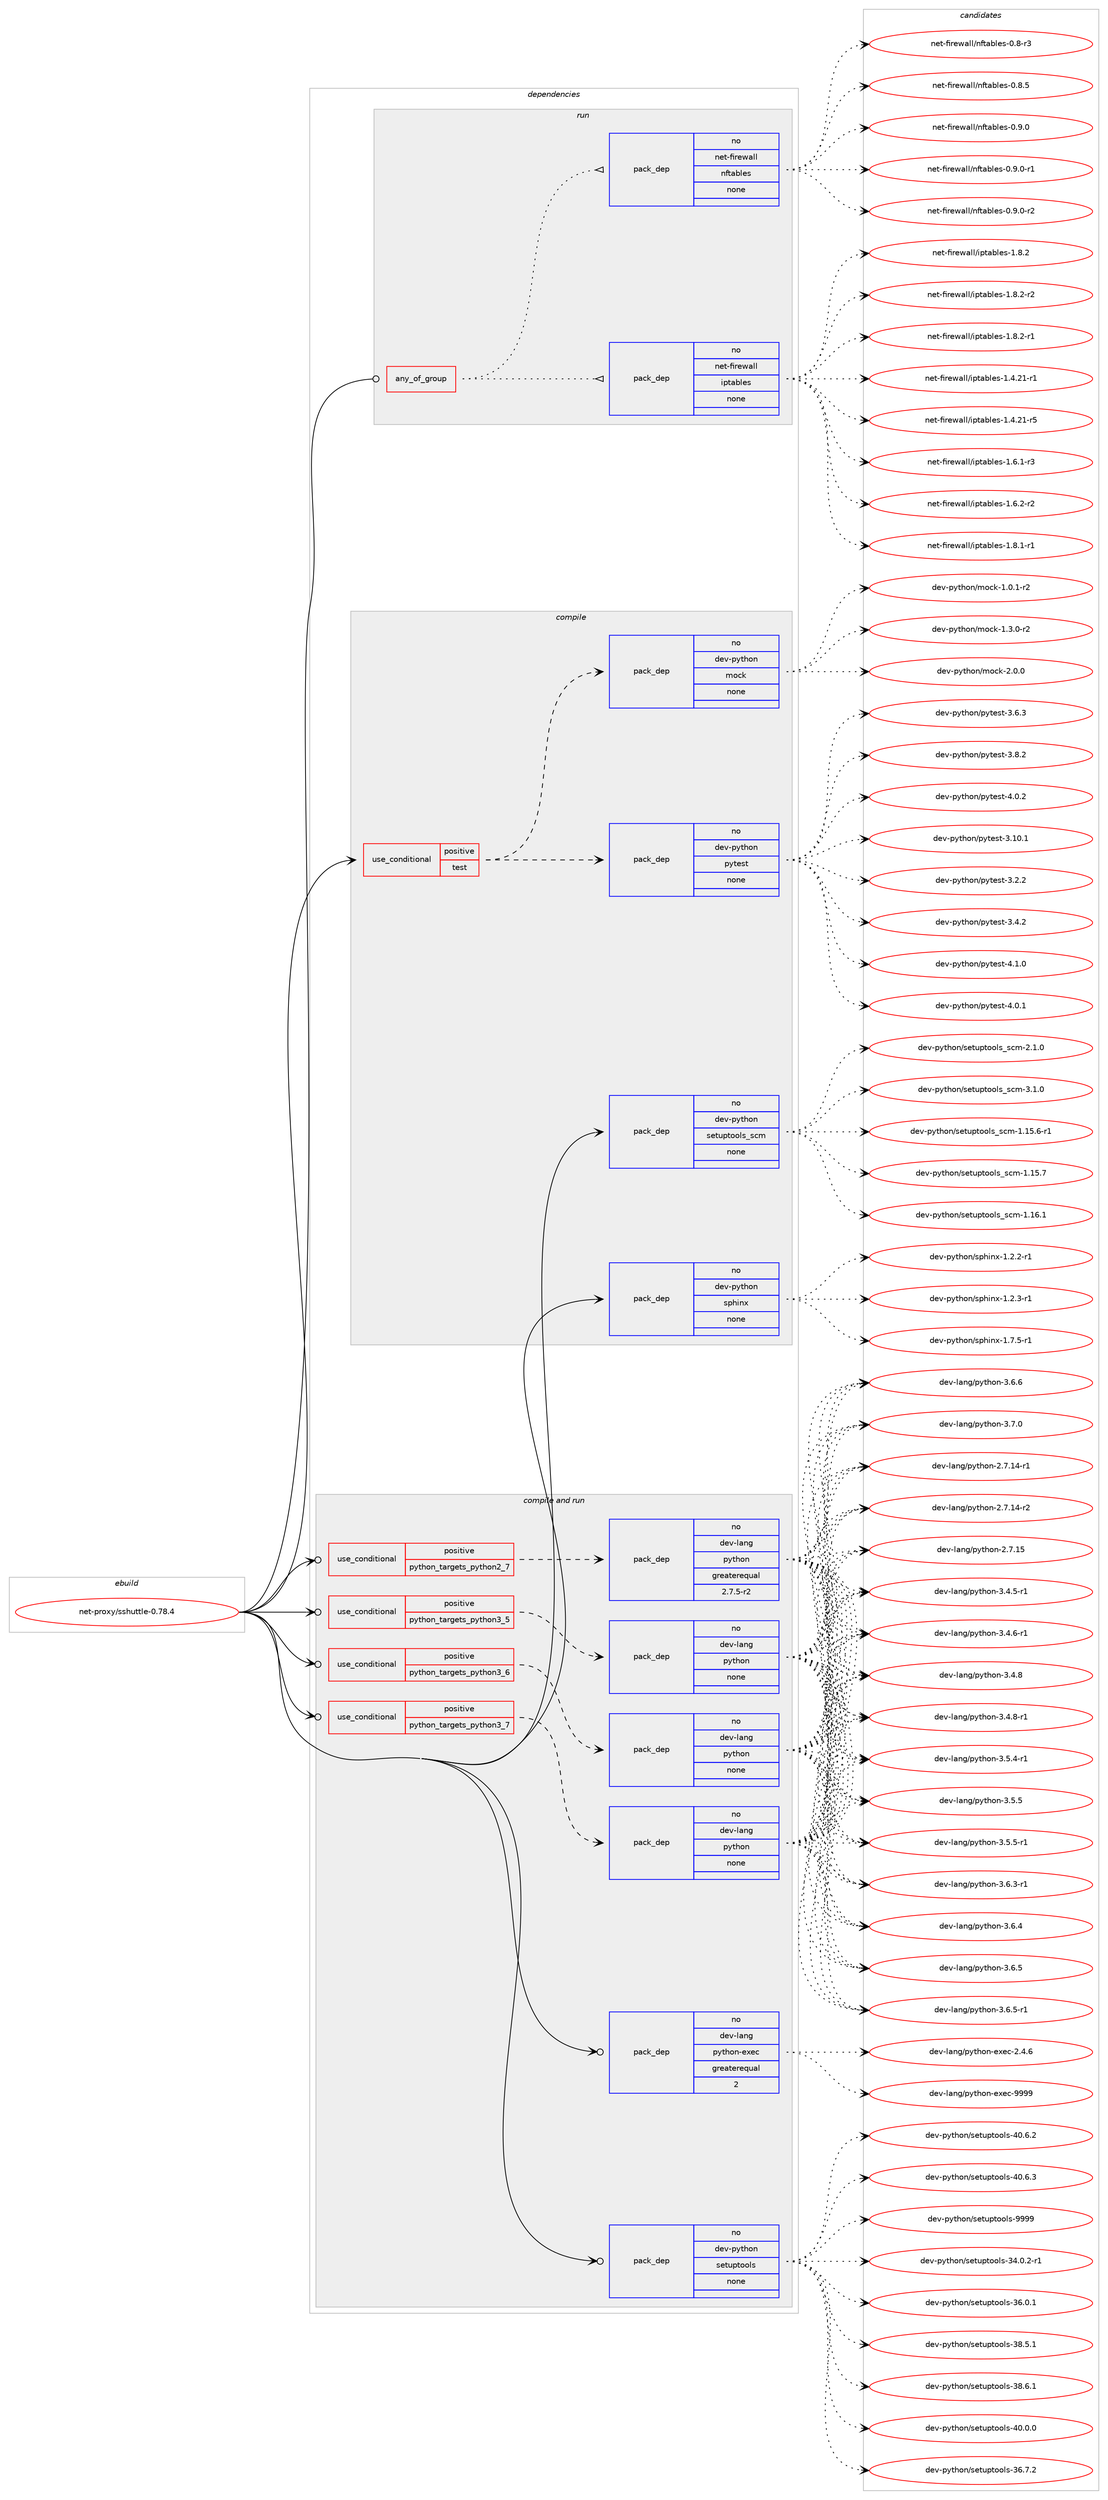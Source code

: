 digraph prolog {

# *************
# Graph options
# *************

newrank=true;
concentrate=true;
compound=true;
graph [rankdir=LR,fontname=Helvetica,fontsize=10,ranksep=1.5];#, ranksep=2.5, nodesep=0.2];
edge  [arrowhead=vee];
node  [fontname=Helvetica,fontsize=10];

# **********
# The ebuild
# **********

subgraph cluster_leftcol {
color=gray;
rank=same;
label=<<i>ebuild</i>>;
id [label="net-proxy/sshuttle-0.78.4", color=red, width=4, href="../net-proxy/sshuttle-0.78.4.svg"];
}

# ****************
# The dependencies
# ****************

subgraph cluster_midcol {
color=gray;
label=<<i>dependencies</i>>;
subgraph cluster_compile {
fillcolor="#eeeeee";
style=filled;
label=<<i>compile</i>>;
subgraph cond1014 {
dependency5277 [label=<<TABLE BORDER="0" CELLBORDER="1" CELLSPACING="0" CELLPADDING="4"><TR><TD ROWSPAN="3" CELLPADDING="10">use_conditional</TD></TR><TR><TD>positive</TD></TR><TR><TD>test</TD></TR></TABLE>>, shape=none, color=red];
subgraph pack4129 {
dependency5278 [label=<<TABLE BORDER="0" CELLBORDER="1" CELLSPACING="0" CELLPADDING="4" WIDTH="220"><TR><TD ROWSPAN="6" CELLPADDING="30">pack_dep</TD></TR><TR><TD WIDTH="110">no</TD></TR><TR><TD>dev-python</TD></TR><TR><TD>pytest</TD></TR><TR><TD>none</TD></TR><TR><TD></TD></TR></TABLE>>, shape=none, color=blue];
}
dependency5277:e -> dependency5278:w [weight=20,style="dashed",arrowhead="vee"];
subgraph pack4130 {
dependency5279 [label=<<TABLE BORDER="0" CELLBORDER="1" CELLSPACING="0" CELLPADDING="4" WIDTH="220"><TR><TD ROWSPAN="6" CELLPADDING="30">pack_dep</TD></TR><TR><TD WIDTH="110">no</TD></TR><TR><TD>dev-python</TD></TR><TR><TD>mock</TD></TR><TR><TD>none</TD></TR><TR><TD></TD></TR></TABLE>>, shape=none, color=blue];
}
dependency5277:e -> dependency5279:w [weight=20,style="dashed",arrowhead="vee"];
}
id:e -> dependency5277:w [weight=20,style="solid",arrowhead="vee"];
subgraph pack4131 {
dependency5280 [label=<<TABLE BORDER="0" CELLBORDER="1" CELLSPACING="0" CELLPADDING="4" WIDTH="220"><TR><TD ROWSPAN="6" CELLPADDING="30">pack_dep</TD></TR><TR><TD WIDTH="110">no</TD></TR><TR><TD>dev-python</TD></TR><TR><TD>setuptools_scm</TD></TR><TR><TD>none</TD></TR><TR><TD></TD></TR></TABLE>>, shape=none, color=blue];
}
id:e -> dependency5280:w [weight=20,style="solid",arrowhead="vee"];
subgraph pack4132 {
dependency5281 [label=<<TABLE BORDER="0" CELLBORDER="1" CELLSPACING="0" CELLPADDING="4" WIDTH="220"><TR><TD ROWSPAN="6" CELLPADDING="30">pack_dep</TD></TR><TR><TD WIDTH="110">no</TD></TR><TR><TD>dev-python</TD></TR><TR><TD>sphinx</TD></TR><TR><TD>none</TD></TR><TR><TD></TD></TR></TABLE>>, shape=none, color=blue];
}
id:e -> dependency5281:w [weight=20,style="solid",arrowhead="vee"];
}
subgraph cluster_compileandrun {
fillcolor="#eeeeee";
style=filled;
label=<<i>compile and run</i>>;
subgraph cond1015 {
dependency5282 [label=<<TABLE BORDER="0" CELLBORDER="1" CELLSPACING="0" CELLPADDING="4"><TR><TD ROWSPAN="3" CELLPADDING="10">use_conditional</TD></TR><TR><TD>positive</TD></TR><TR><TD>python_targets_python2_7</TD></TR></TABLE>>, shape=none, color=red];
subgraph pack4133 {
dependency5283 [label=<<TABLE BORDER="0" CELLBORDER="1" CELLSPACING="0" CELLPADDING="4" WIDTH="220"><TR><TD ROWSPAN="6" CELLPADDING="30">pack_dep</TD></TR><TR><TD WIDTH="110">no</TD></TR><TR><TD>dev-lang</TD></TR><TR><TD>python</TD></TR><TR><TD>greaterequal</TD></TR><TR><TD>2.7.5-r2</TD></TR></TABLE>>, shape=none, color=blue];
}
dependency5282:e -> dependency5283:w [weight=20,style="dashed",arrowhead="vee"];
}
id:e -> dependency5282:w [weight=20,style="solid",arrowhead="odotvee"];
subgraph cond1016 {
dependency5284 [label=<<TABLE BORDER="0" CELLBORDER="1" CELLSPACING="0" CELLPADDING="4"><TR><TD ROWSPAN="3" CELLPADDING="10">use_conditional</TD></TR><TR><TD>positive</TD></TR><TR><TD>python_targets_python3_5</TD></TR></TABLE>>, shape=none, color=red];
subgraph pack4134 {
dependency5285 [label=<<TABLE BORDER="0" CELLBORDER="1" CELLSPACING="0" CELLPADDING="4" WIDTH="220"><TR><TD ROWSPAN="6" CELLPADDING="30">pack_dep</TD></TR><TR><TD WIDTH="110">no</TD></TR><TR><TD>dev-lang</TD></TR><TR><TD>python</TD></TR><TR><TD>none</TD></TR><TR><TD></TD></TR></TABLE>>, shape=none, color=blue];
}
dependency5284:e -> dependency5285:w [weight=20,style="dashed",arrowhead="vee"];
}
id:e -> dependency5284:w [weight=20,style="solid",arrowhead="odotvee"];
subgraph cond1017 {
dependency5286 [label=<<TABLE BORDER="0" CELLBORDER="1" CELLSPACING="0" CELLPADDING="4"><TR><TD ROWSPAN="3" CELLPADDING="10">use_conditional</TD></TR><TR><TD>positive</TD></TR><TR><TD>python_targets_python3_6</TD></TR></TABLE>>, shape=none, color=red];
subgraph pack4135 {
dependency5287 [label=<<TABLE BORDER="0" CELLBORDER="1" CELLSPACING="0" CELLPADDING="4" WIDTH="220"><TR><TD ROWSPAN="6" CELLPADDING="30">pack_dep</TD></TR><TR><TD WIDTH="110">no</TD></TR><TR><TD>dev-lang</TD></TR><TR><TD>python</TD></TR><TR><TD>none</TD></TR><TR><TD></TD></TR></TABLE>>, shape=none, color=blue];
}
dependency5286:e -> dependency5287:w [weight=20,style="dashed",arrowhead="vee"];
}
id:e -> dependency5286:w [weight=20,style="solid",arrowhead="odotvee"];
subgraph cond1018 {
dependency5288 [label=<<TABLE BORDER="0" CELLBORDER="1" CELLSPACING="0" CELLPADDING="4"><TR><TD ROWSPAN="3" CELLPADDING="10">use_conditional</TD></TR><TR><TD>positive</TD></TR><TR><TD>python_targets_python3_7</TD></TR></TABLE>>, shape=none, color=red];
subgraph pack4136 {
dependency5289 [label=<<TABLE BORDER="0" CELLBORDER="1" CELLSPACING="0" CELLPADDING="4" WIDTH="220"><TR><TD ROWSPAN="6" CELLPADDING="30">pack_dep</TD></TR><TR><TD WIDTH="110">no</TD></TR><TR><TD>dev-lang</TD></TR><TR><TD>python</TD></TR><TR><TD>none</TD></TR><TR><TD></TD></TR></TABLE>>, shape=none, color=blue];
}
dependency5288:e -> dependency5289:w [weight=20,style="dashed",arrowhead="vee"];
}
id:e -> dependency5288:w [weight=20,style="solid",arrowhead="odotvee"];
subgraph pack4137 {
dependency5290 [label=<<TABLE BORDER="0" CELLBORDER="1" CELLSPACING="0" CELLPADDING="4" WIDTH="220"><TR><TD ROWSPAN="6" CELLPADDING="30">pack_dep</TD></TR><TR><TD WIDTH="110">no</TD></TR><TR><TD>dev-lang</TD></TR><TR><TD>python-exec</TD></TR><TR><TD>greaterequal</TD></TR><TR><TD>2</TD></TR></TABLE>>, shape=none, color=blue];
}
id:e -> dependency5290:w [weight=20,style="solid",arrowhead="odotvee"];
subgraph pack4138 {
dependency5291 [label=<<TABLE BORDER="0" CELLBORDER="1" CELLSPACING="0" CELLPADDING="4" WIDTH="220"><TR><TD ROWSPAN="6" CELLPADDING="30">pack_dep</TD></TR><TR><TD WIDTH="110">no</TD></TR><TR><TD>dev-python</TD></TR><TR><TD>setuptools</TD></TR><TR><TD>none</TD></TR><TR><TD></TD></TR></TABLE>>, shape=none, color=blue];
}
id:e -> dependency5291:w [weight=20,style="solid",arrowhead="odotvee"];
}
subgraph cluster_run {
fillcolor="#eeeeee";
style=filled;
label=<<i>run</i>>;
subgraph any133 {
dependency5292 [label=<<TABLE BORDER="0" CELLBORDER="1" CELLSPACING="0" CELLPADDING="4"><TR><TD CELLPADDING="10">any_of_group</TD></TR></TABLE>>, shape=none, color=red];subgraph pack4139 {
dependency5293 [label=<<TABLE BORDER="0" CELLBORDER="1" CELLSPACING="0" CELLPADDING="4" WIDTH="220"><TR><TD ROWSPAN="6" CELLPADDING="30">pack_dep</TD></TR><TR><TD WIDTH="110">no</TD></TR><TR><TD>net-firewall</TD></TR><TR><TD>iptables</TD></TR><TR><TD>none</TD></TR><TR><TD></TD></TR></TABLE>>, shape=none, color=blue];
}
dependency5292:e -> dependency5293:w [weight=20,style="dotted",arrowhead="oinv"];
subgraph pack4140 {
dependency5294 [label=<<TABLE BORDER="0" CELLBORDER="1" CELLSPACING="0" CELLPADDING="4" WIDTH="220"><TR><TD ROWSPAN="6" CELLPADDING="30">pack_dep</TD></TR><TR><TD WIDTH="110">no</TD></TR><TR><TD>net-firewall</TD></TR><TR><TD>nftables</TD></TR><TR><TD>none</TD></TR><TR><TD></TD></TR></TABLE>>, shape=none, color=blue];
}
dependency5292:e -> dependency5294:w [weight=20,style="dotted",arrowhead="oinv"];
}
id:e -> dependency5292:w [weight=20,style="solid",arrowhead="odot"];
}
}

# **************
# The candidates
# **************

subgraph cluster_choices {
rank=same;
color=gray;
label=<<i>candidates</i>>;

subgraph choice4129 {
color=black;
nodesep=1;
choice1001011184511212111610411111047112121116101115116455246484649 [label="dev-python/pytest-4.0.1", color=red, width=4,href="../dev-python/pytest-4.0.1.svg"];
choice1001011184511212111610411111047112121116101115116455146544651 [label="dev-python/pytest-3.6.3", color=red, width=4,href="../dev-python/pytest-3.6.3.svg"];
choice1001011184511212111610411111047112121116101115116455146564650 [label="dev-python/pytest-3.8.2", color=red, width=4,href="../dev-python/pytest-3.8.2.svg"];
choice1001011184511212111610411111047112121116101115116455246484650 [label="dev-python/pytest-4.0.2", color=red, width=4,href="../dev-python/pytest-4.0.2.svg"];
choice100101118451121211161041111104711212111610111511645514649484649 [label="dev-python/pytest-3.10.1", color=red, width=4,href="../dev-python/pytest-3.10.1.svg"];
choice1001011184511212111610411111047112121116101115116455146504650 [label="dev-python/pytest-3.2.2", color=red, width=4,href="../dev-python/pytest-3.2.2.svg"];
choice1001011184511212111610411111047112121116101115116455146524650 [label="dev-python/pytest-3.4.2", color=red, width=4,href="../dev-python/pytest-3.4.2.svg"];
choice1001011184511212111610411111047112121116101115116455246494648 [label="dev-python/pytest-4.1.0", color=red, width=4,href="../dev-python/pytest-4.1.0.svg"];
dependency5278:e -> choice1001011184511212111610411111047112121116101115116455246484649:w [style=dotted,weight="100"];
dependency5278:e -> choice1001011184511212111610411111047112121116101115116455146544651:w [style=dotted,weight="100"];
dependency5278:e -> choice1001011184511212111610411111047112121116101115116455146564650:w [style=dotted,weight="100"];
dependency5278:e -> choice1001011184511212111610411111047112121116101115116455246484650:w [style=dotted,weight="100"];
dependency5278:e -> choice100101118451121211161041111104711212111610111511645514649484649:w [style=dotted,weight="100"];
dependency5278:e -> choice1001011184511212111610411111047112121116101115116455146504650:w [style=dotted,weight="100"];
dependency5278:e -> choice1001011184511212111610411111047112121116101115116455146524650:w [style=dotted,weight="100"];
dependency5278:e -> choice1001011184511212111610411111047112121116101115116455246494648:w [style=dotted,weight="100"];
}
subgraph choice4130 {
color=black;
nodesep=1;
choice1001011184511212111610411111047109111991074549464846494511450 [label="dev-python/mock-1.0.1-r2", color=red, width=4,href="../dev-python/mock-1.0.1-r2.svg"];
choice1001011184511212111610411111047109111991074549465146484511450 [label="dev-python/mock-1.3.0-r2", color=red, width=4,href="../dev-python/mock-1.3.0-r2.svg"];
choice100101118451121211161041111104710911199107455046484648 [label="dev-python/mock-2.0.0", color=red, width=4,href="../dev-python/mock-2.0.0.svg"];
dependency5279:e -> choice1001011184511212111610411111047109111991074549464846494511450:w [style=dotted,weight="100"];
dependency5279:e -> choice1001011184511212111610411111047109111991074549465146484511450:w [style=dotted,weight="100"];
dependency5279:e -> choice100101118451121211161041111104710911199107455046484648:w [style=dotted,weight="100"];
}
subgraph choice4131 {
color=black;
nodesep=1;
choice10010111845112121116104111110471151011161171121161111111081159511599109454946495346544511449 [label="dev-python/setuptools_scm-1.15.6-r1", color=red, width=4,href="../dev-python/setuptools_scm-1.15.6-r1.svg"];
choice1001011184511212111610411111047115101116117112116111111108115951159910945494649534655 [label="dev-python/setuptools_scm-1.15.7", color=red, width=4,href="../dev-python/setuptools_scm-1.15.7.svg"];
choice1001011184511212111610411111047115101116117112116111111108115951159910945494649544649 [label="dev-python/setuptools_scm-1.16.1", color=red, width=4,href="../dev-python/setuptools_scm-1.16.1.svg"];
choice10010111845112121116104111110471151011161171121161111111081159511599109455046494648 [label="dev-python/setuptools_scm-2.1.0", color=red, width=4,href="../dev-python/setuptools_scm-2.1.0.svg"];
choice10010111845112121116104111110471151011161171121161111111081159511599109455146494648 [label="dev-python/setuptools_scm-3.1.0", color=red, width=4,href="../dev-python/setuptools_scm-3.1.0.svg"];
dependency5280:e -> choice10010111845112121116104111110471151011161171121161111111081159511599109454946495346544511449:w [style=dotted,weight="100"];
dependency5280:e -> choice1001011184511212111610411111047115101116117112116111111108115951159910945494649534655:w [style=dotted,weight="100"];
dependency5280:e -> choice1001011184511212111610411111047115101116117112116111111108115951159910945494649544649:w [style=dotted,weight="100"];
dependency5280:e -> choice10010111845112121116104111110471151011161171121161111111081159511599109455046494648:w [style=dotted,weight="100"];
dependency5280:e -> choice10010111845112121116104111110471151011161171121161111111081159511599109455146494648:w [style=dotted,weight="100"];
}
subgraph choice4132 {
color=black;
nodesep=1;
choice10010111845112121116104111110471151121041051101204549465046504511449 [label="dev-python/sphinx-1.2.2-r1", color=red, width=4,href="../dev-python/sphinx-1.2.2-r1.svg"];
choice10010111845112121116104111110471151121041051101204549465046514511449 [label="dev-python/sphinx-1.2.3-r1", color=red, width=4,href="../dev-python/sphinx-1.2.3-r1.svg"];
choice10010111845112121116104111110471151121041051101204549465546534511449 [label="dev-python/sphinx-1.7.5-r1", color=red, width=4,href="../dev-python/sphinx-1.7.5-r1.svg"];
dependency5281:e -> choice10010111845112121116104111110471151121041051101204549465046504511449:w [style=dotted,weight="100"];
dependency5281:e -> choice10010111845112121116104111110471151121041051101204549465046514511449:w [style=dotted,weight="100"];
dependency5281:e -> choice10010111845112121116104111110471151121041051101204549465546534511449:w [style=dotted,weight="100"];
}
subgraph choice4133 {
color=black;
nodesep=1;
choice100101118451089711010347112121116104111110455046554649524511449 [label="dev-lang/python-2.7.14-r1", color=red, width=4,href="../dev-lang/python-2.7.14-r1.svg"];
choice100101118451089711010347112121116104111110455046554649524511450 [label="dev-lang/python-2.7.14-r2", color=red, width=4,href="../dev-lang/python-2.7.14-r2.svg"];
choice10010111845108971101034711212111610411111045504655464953 [label="dev-lang/python-2.7.15", color=red, width=4,href="../dev-lang/python-2.7.15.svg"];
choice1001011184510897110103471121211161041111104551465246534511449 [label="dev-lang/python-3.4.5-r1", color=red, width=4,href="../dev-lang/python-3.4.5-r1.svg"];
choice1001011184510897110103471121211161041111104551465246544511449 [label="dev-lang/python-3.4.6-r1", color=red, width=4,href="../dev-lang/python-3.4.6-r1.svg"];
choice100101118451089711010347112121116104111110455146524656 [label="dev-lang/python-3.4.8", color=red, width=4,href="../dev-lang/python-3.4.8.svg"];
choice1001011184510897110103471121211161041111104551465246564511449 [label="dev-lang/python-3.4.8-r1", color=red, width=4,href="../dev-lang/python-3.4.8-r1.svg"];
choice1001011184510897110103471121211161041111104551465346524511449 [label="dev-lang/python-3.5.4-r1", color=red, width=4,href="../dev-lang/python-3.5.4-r1.svg"];
choice100101118451089711010347112121116104111110455146534653 [label="dev-lang/python-3.5.5", color=red, width=4,href="../dev-lang/python-3.5.5.svg"];
choice1001011184510897110103471121211161041111104551465346534511449 [label="dev-lang/python-3.5.5-r1", color=red, width=4,href="../dev-lang/python-3.5.5-r1.svg"];
choice1001011184510897110103471121211161041111104551465446514511449 [label="dev-lang/python-3.6.3-r1", color=red, width=4,href="../dev-lang/python-3.6.3-r1.svg"];
choice100101118451089711010347112121116104111110455146544652 [label="dev-lang/python-3.6.4", color=red, width=4,href="../dev-lang/python-3.6.4.svg"];
choice100101118451089711010347112121116104111110455146544653 [label="dev-lang/python-3.6.5", color=red, width=4,href="../dev-lang/python-3.6.5.svg"];
choice1001011184510897110103471121211161041111104551465446534511449 [label="dev-lang/python-3.6.5-r1", color=red, width=4,href="../dev-lang/python-3.6.5-r1.svg"];
choice100101118451089711010347112121116104111110455146544654 [label="dev-lang/python-3.6.6", color=red, width=4,href="../dev-lang/python-3.6.6.svg"];
choice100101118451089711010347112121116104111110455146554648 [label="dev-lang/python-3.7.0", color=red, width=4,href="../dev-lang/python-3.7.0.svg"];
dependency5283:e -> choice100101118451089711010347112121116104111110455046554649524511449:w [style=dotted,weight="100"];
dependency5283:e -> choice100101118451089711010347112121116104111110455046554649524511450:w [style=dotted,weight="100"];
dependency5283:e -> choice10010111845108971101034711212111610411111045504655464953:w [style=dotted,weight="100"];
dependency5283:e -> choice1001011184510897110103471121211161041111104551465246534511449:w [style=dotted,weight="100"];
dependency5283:e -> choice1001011184510897110103471121211161041111104551465246544511449:w [style=dotted,weight="100"];
dependency5283:e -> choice100101118451089711010347112121116104111110455146524656:w [style=dotted,weight="100"];
dependency5283:e -> choice1001011184510897110103471121211161041111104551465246564511449:w [style=dotted,weight="100"];
dependency5283:e -> choice1001011184510897110103471121211161041111104551465346524511449:w [style=dotted,weight="100"];
dependency5283:e -> choice100101118451089711010347112121116104111110455146534653:w [style=dotted,weight="100"];
dependency5283:e -> choice1001011184510897110103471121211161041111104551465346534511449:w [style=dotted,weight="100"];
dependency5283:e -> choice1001011184510897110103471121211161041111104551465446514511449:w [style=dotted,weight="100"];
dependency5283:e -> choice100101118451089711010347112121116104111110455146544652:w [style=dotted,weight="100"];
dependency5283:e -> choice100101118451089711010347112121116104111110455146544653:w [style=dotted,weight="100"];
dependency5283:e -> choice1001011184510897110103471121211161041111104551465446534511449:w [style=dotted,weight="100"];
dependency5283:e -> choice100101118451089711010347112121116104111110455146544654:w [style=dotted,weight="100"];
dependency5283:e -> choice100101118451089711010347112121116104111110455146554648:w [style=dotted,weight="100"];
}
subgraph choice4134 {
color=black;
nodesep=1;
choice100101118451089711010347112121116104111110455046554649524511449 [label="dev-lang/python-2.7.14-r1", color=red, width=4,href="../dev-lang/python-2.7.14-r1.svg"];
choice100101118451089711010347112121116104111110455046554649524511450 [label="dev-lang/python-2.7.14-r2", color=red, width=4,href="../dev-lang/python-2.7.14-r2.svg"];
choice10010111845108971101034711212111610411111045504655464953 [label="dev-lang/python-2.7.15", color=red, width=4,href="../dev-lang/python-2.7.15.svg"];
choice1001011184510897110103471121211161041111104551465246534511449 [label="dev-lang/python-3.4.5-r1", color=red, width=4,href="../dev-lang/python-3.4.5-r1.svg"];
choice1001011184510897110103471121211161041111104551465246544511449 [label="dev-lang/python-3.4.6-r1", color=red, width=4,href="../dev-lang/python-3.4.6-r1.svg"];
choice100101118451089711010347112121116104111110455146524656 [label="dev-lang/python-3.4.8", color=red, width=4,href="../dev-lang/python-3.4.8.svg"];
choice1001011184510897110103471121211161041111104551465246564511449 [label="dev-lang/python-3.4.8-r1", color=red, width=4,href="../dev-lang/python-3.4.8-r1.svg"];
choice1001011184510897110103471121211161041111104551465346524511449 [label="dev-lang/python-3.5.4-r1", color=red, width=4,href="../dev-lang/python-3.5.4-r1.svg"];
choice100101118451089711010347112121116104111110455146534653 [label="dev-lang/python-3.5.5", color=red, width=4,href="../dev-lang/python-3.5.5.svg"];
choice1001011184510897110103471121211161041111104551465346534511449 [label="dev-lang/python-3.5.5-r1", color=red, width=4,href="../dev-lang/python-3.5.5-r1.svg"];
choice1001011184510897110103471121211161041111104551465446514511449 [label="dev-lang/python-3.6.3-r1", color=red, width=4,href="../dev-lang/python-3.6.3-r1.svg"];
choice100101118451089711010347112121116104111110455146544652 [label="dev-lang/python-3.6.4", color=red, width=4,href="../dev-lang/python-3.6.4.svg"];
choice100101118451089711010347112121116104111110455146544653 [label="dev-lang/python-3.6.5", color=red, width=4,href="../dev-lang/python-3.6.5.svg"];
choice1001011184510897110103471121211161041111104551465446534511449 [label="dev-lang/python-3.6.5-r1", color=red, width=4,href="../dev-lang/python-3.6.5-r1.svg"];
choice100101118451089711010347112121116104111110455146544654 [label="dev-lang/python-3.6.6", color=red, width=4,href="../dev-lang/python-3.6.6.svg"];
choice100101118451089711010347112121116104111110455146554648 [label="dev-lang/python-3.7.0", color=red, width=4,href="../dev-lang/python-3.7.0.svg"];
dependency5285:e -> choice100101118451089711010347112121116104111110455046554649524511449:w [style=dotted,weight="100"];
dependency5285:e -> choice100101118451089711010347112121116104111110455046554649524511450:w [style=dotted,weight="100"];
dependency5285:e -> choice10010111845108971101034711212111610411111045504655464953:w [style=dotted,weight="100"];
dependency5285:e -> choice1001011184510897110103471121211161041111104551465246534511449:w [style=dotted,weight="100"];
dependency5285:e -> choice1001011184510897110103471121211161041111104551465246544511449:w [style=dotted,weight="100"];
dependency5285:e -> choice100101118451089711010347112121116104111110455146524656:w [style=dotted,weight="100"];
dependency5285:e -> choice1001011184510897110103471121211161041111104551465246564511449:w [style=dotted,weight="100"];
dependency5285:e -> choice1001011184510897110103471121211161041111104551465346524511449:w [style=dotted,weight="100"];
dependency5285:e -> choice100101118451089711010347112121116104111110455146534653:w [style=dotted,weight="100"];
dependency5285:e -> choice1001011184510897110103471121211161041111104551465346534511449:w [style=dotted,weight="100"];
dependency5285:e -> choice1001011184510897110103471121211161041111104551465446514511449:w [style=dotted,weight="100"];
dependency5285:e -> choice100101118451089711010347112121116104111110455146544652:w [style=dotted,weight="100"];
dependency5285:e -> choice100101118451089711010347112121116104111110455146544653:w [style=dotted,weight="100"];
dependency5285:e -> choice1001011184510897110103471121211161041111104551465446534511449:w [style=dotted,weight="100"];
dependency5285:e -> choice100101118451089711010347112121116104111110455146544654:w [style=dotted,weight="100"];
dependency5285:e -> choice100101118451089711010347112121116104111110455146554648:w [style=dotted,weight="100"];
}
subgraph choice4135 {
color=black;
nodesep=1;
choice100101118451089711010347112121116104111110455046554649524511449 [label="dev-lang/python-2.7.14-r1", color=red, width=4,href="../dev-lang/python-2.7.14-r1.svg"];
choice100101118451089711010347112121116104111110455046554649524511450 [label="dev-lang/python-2.7.14-r2", color=red, width=4,href="../dev-lang/python-2.7.14-r2.svg"];
choice10010111845108971101034711212111610411111045504655464953 [label="dev-lang/python-2.7.15", color=red, width=4,href="../dev-lang/python-2.7.15.svg"];
choice1001011184510897110103471121211161041111104551465246534511449 [label="dev-lang/python-3.4.5-r1", color=red, width=4,href="../dev-lang/python-3.4.5-r1.svg"];
choice1001011184510897110103471121211161041111104551465246544511449 [label="dev-lang/python-3.4.6-r1", color=red, width=4,href="../dev-lang/python-3.4.6-r1.svg"];
choice100101118451089711010347112121116104111110455146524656 [label="dev-lang/python-3.4.8", color=red, width=4,href="../dev-lang/python-3.4.8.svg"];
choice1001011184510897110103471121211161041111104551465246564511449 [label="dev-lang/python-3.4.8-r1", color=red, width=4,href="../dev-lang/python-3.4.8-r1.svg"];
choice1001011184510897110103471121211161041111104551465346524511449 [label="dev-lang/python-3.5.4-r1", color=red, width=4,href="../dev-lang/python-3.5.4-r1.svg"];
choice100101118451089711010347112121116104111110455146534653 [label="dev-lang/python-3.5.5", color=red, width=4,href="../dev-lang/python-3.5.5.svg"];
choice1001011184510897110103471121211161041111104551465346534511449 [label="dev-lang/python-3.5.5-r1", color=red, width=4,href="../dev-lang/python-3.5.5-r1.svg"];
choice1001011184510897110103471121211161041111104551465446514511449 [label="dev-lang/python-3.6.3-r1", color=red, width=4,href="../dev-lang/python-3.6.3-r1.svg"];
choice100101118451089711010347112121116104111110455146544652 [label="dev-lang/python-3.6.4", color=red, width=4,href="../dev-lang/python-3.6.4.svg"];
choice100101118451089711010347112121116104111110455146544653 [label="dev-lang/python-3.6.5", color=red, width=4,href="../dev-lang/python-3.6.5.svg"];
choice1001011184510897110103471121211161041111104551465446534511449 [label="dev-lang/python-3.6.5-r1", color=red, width=4,href="../dev-lang/python-3.6.5-r1.svg"];
choice100101118451089711010347112121116104111110455146544654 [label="dev-lang/python-3.6.6", color=red, width=4,href="../dev-lang/python-3.6.6.svg"];
choice100101118451089711010347112121116104111110455146554648 [label="dev-lang/python-3.7.0", color=red, width=4,href="../dev-lang/python-3.7.0.svg"];
dependency5287:e -> choice100101118451089711010347112121116104111110455046554649524511449:w [style=dotted,weight="100"];
dependency5287:e -> choice100101118451089711010347112121116104111110455046554649524511450:w [style=dotted,weight="100"];
dependency5287:e -> choice10010111845108971101034711212111610411111045504655464953:w [style=dotted,weight="100"];
dependency5287:e -> choice1001011184510897110103471121211161041111104551465246534511449:w [style=dotted,weight="100"];
dependency5287:e -> choice1001011184510897110103471121211161041111104551465246544511449:w [style=dotted,weight="100"];
dependency5287:e -> choice100101118451089711010347112121116104111110455146524656:w [style=dotted,weight="100"];
dependency5287:e -> choice1001011184510897110103471121211161041111104551465246564511449:w [style=dotted,weight="100"];
dependency5287:e -> choice1001011184510897110103471121211161041111104551465346524511449:w [style=dotted,weight="100"];
dependency5287:e -> choice100101118451089711010347112121116104111110455146534653:w [style=dotted,weight="100"];
dependency5287:e -> choice1001011184510897110103471121211161041111104551465346534511449:w [style=dotted,weight="100"];
dependency5287:e -> choice1001011184510897110103471121211161041111104551465446514511449:w [style=dotted,weight="100"];
dependency5287:e -> choice100101118451089711010347112121116104111110455146544652:w [style=dotted,weight="100"];
dependency5287:e -> choice100101118451089711010347112121116104111110455146544653:w [style=dotted,weight="100"];
dependency5287:e -> choice1001011184510897110103471121211161041111104551465446534511449:w [style=dotted,weight="100"];
dependency5287:e -> choice100101118451089711010347112121116104111110455146544654:w [style=dotted,weight="100"];
dependency5287:e -> choice100101118451089711010347112121116104111110455146554648:w [style=dotted,weight="100"];
}
subgraph choice4136 {
color=black;
nodesep=1;
choice100101118451089711010347112121116104111110455046554649524511449 [label="dev-lang/python-2.7.14-r1", color=red, width=4,href="../dev-lang/python-2.7.14-r1.svg"];
choice100101118451089711010347112121116104111110455046554649524511450 [label="dev-lang/python-2.7.14-r2", color=red, width=4,href="../dev-lang/python-2.7.14-r2.svg"];
choice10010111845108971101034711212111610411111045504655464953 [label="dev-lang/python-2.7.15", color=red, width=4,href="../dev-lang/python-2.7.15.svg"];
choice1001011184510897110103471121211161041111104551465246534511449 [label="dev-lang/python-3.4.5-r1", color=red, width=4,href="../dev-lang/python-3.4.5-r1.svg"];
choice1001011184510897110103471121211161041111104551465246544511449 [label="dev-lang/python-3.4.6-r1", color=red, width=4,href="../dev-lang/python-3.4.6-r1.svg"];
choice100101118451089711010347112121116104111110455146524656 [label="dev-lang/python-3.4.8", color=red, width=4,href="../dev-lang/python-3.4.8.svg"];
choice1001011184510897110103471121211161041111104551465246564511449 [label="dev-lang/python-3.4.8-r1", color=red, width=4,href="../dev-lang/python-3.4.8-r1.svg"];
choice1001011184510897110103471121211161041111104551465346524511449 [label="dev-lang/python-3.5.4-r1", color=red, width=4,href="../dev-lang/python-3.5.4-r1.svg"];
choice100101118451089711010347112121116104111110455146534653 [label="dev-lang/python-3.5.5", color=red, width=4,href="../dev-lang/python-3.5.5.svg"];
choice1001011184510897110103471121211161041111104551465346534511449 [label="dev-lang/python-3.5.5-r1", color=red, width=4,href="../dev-lang/python-3.5.5-r1.svg"];
choice1001011184510897110103471121211161041111104551465446514511449 [label="dev-lang/python-3.6.3-r1", color=red, width=4,href="../dev-lang/python-3.6.3-r1.svg"];
choice100101118451089711010347112121116104111110455146544652 [label="dev-lang/python-3.6.4", color=red, width=4,href="../dev-lang/python-3.6.4.svg"];
choice100101118451089711010347112121116104111110455146544653 [label="dev-lang/python-3.6.5", color=red, width=4,href="../dev-lang/python-3.6.5.svg"];
choice1001011184510897110103471121211161041111104551465446534511449 [label="dev-lang/python-3.6.5-r1", color=red, width=4,href="../dev-lang/python-3.6.5-r1.svg"];
choice100101118451089711010347112121116104111110455146544654 [label="dev-lang/python-3.6.6", color=red, width=4,href="../dev-lang/python-3.6.6.svg"];
choice100101118451089711010347112121116104111110455146554648 [label="dev-lang/python-3.7.0", color=red, width=4,href="../dev-lang/python-3.7.0.svg"];
dependency5289:e -> choice100101118451089711010347112121116104111110455046554649524511449:w [style=dotted,weight="100"];
dependency5289:e -> choice100101118451089711010347112121116104111110455046554649524511450:w [style=dotted,weight="100"];
dependency5289:e -> choice10010111845108971101034711212111610411111045504655464953:w [style=dotted,weight="100"];
dependency5289:e -> choice1001011184510897110103471121211161041111104551465246534511449:w [style=dotted,weight="100"];
dependency5289:e -> choice1001011184510897110103471121211161041111104551465246544511449:w [style=dotted,weight="100"];
dependency5289:e -> choice100101118451089711010347112121116104111110455146524656:w [style=dotted,weight="100"];
dependency5289:e -> choice1001011184510897110103471121211161041111104551465246564511449:w [style=dotted,weight="100"];
dependency5289:e -> choice1001011184510897110103471121211161041111104551465346524511449:w [style=dotted,weight="100"];
dependency5289:e -> choice100101118451089711010347112121116104111110455146534653:w [style=dotted,weight="100"];
dependency5289:e -> choice1001011184510897110103471121211161041111104551465346534511449:w [style=dotted,weight="100"];
dependency5289:e -> choice1001011184510897110103471121211161041111104551465446514511449:w [style=dotted,weight="100"];
dependency5289:e -> choice100101118451089711010347112121116104111110455146544652:w [style=dotted,weight="100"];
dependency5289:e -> choice100101118451089711010347112121116104111110455146544653:w [style=dotted,weight="100"];
dependency5289:e -> choice1001011184510897110103471121211161041111104551465446534511449:w [style=dotted,weight="100"];
dependency5289:e -> choice100101118451089711010347112121116104111110455146544654:w [style=dotted,weight="100"];
dependency5289:e -> choice100101118451089711010347112121116104111110455146554648:w [style=dotted,weight="100"];
}
subgraph choice4137 {
color=black;
nodesep=1;
choice1001011184510897110103471121211161041111104510112010199455046524654 [label="dev-lang/python-exec-2.4.6", color=red, width=4,href="../dev-lang/python-exec-2.4.6.svg"];
choice10010111845108971101034711212111610411111045101120101994557575757 [label="dev-lang/python-exec-9999", color=red, width=4,href="../dev-lang/python-exec-9999.svg"];
dependency5290:e -> choice1001011184510897110103471121211161041111104510112010199455046524654:w [style=dotted,weight="100"];
dependency5290:e -> choice10010111845108971101034711212111610411111045101120101994557575757:w [style=dotted,weight="100"];
}
subgraph choice4138 {
color=black;
nodesep=1;
choice1001011184511212111610411111047115101116117112116111111108115455152464846504511449 [label="dev-python/setuptools-34.0.2-r1", color=red, width=4,href="../dev-python/setuptools-34.0.2-r1.svg"];
choice100101118451121211161041111104711510111611711211611111110811545515446484649 [label="dev-python/setuptools-36.0.1", color=red, width=4,href="../dev-python/setuptools-36.0.1.svg"];
choice100101118451121211161041111104711510111611711211611111110811545515646534649 [label="dev-python/setuptools-38.5.1", color=red, width=4,href="../dev-python/setuptools-38.5.1.svg"];
choice100101118451121211161041111104711510111611711211611111110811545515646544649 [label="dev-python/setuptools-38.6.1", color=red, width=4,href="../dev-python/setuptools-38.6.1.svg"];
choice100101118451121211161041111104711510111611711211611111110811545524846484648 [label="dev-python/setuptools-40.0.0", color=red, width=4,href="../dev-python/setuptools-40.0.0.svg"];
choice100101118451121211161041111104711510111611711211611111110811545515446554650 [label="dev-python/setuptools-36.7.2", color=red, width=4,href="../dev-python/setuptools-36.7.2.svg"];
choice100101118451121211161041111104711510111611711211611111110811545524846544650 [label="dev-python/setuptools-40.6.2", color=red, width=4,href="../dev-python/setuptools-40.6.2.svg"];
choice100101118451121211161041111104711510111611711211611111110811545524846544651 [label="dev-python/setuptools-40.6.3", color=red, width=4,href="../dev-python/setuptools-40.6.3.svg"];
choice10010111845112121116104111110471151011161171121161111111081154557575757 [label="dev-python/setuptools-9999", color=red, width=4,href="../dev-python/setuptools-9999.svg"];
dependency5291:e -> choice1001011184511212111610411111047115101116117112116111111108115455152464846504511449:w [style=dotted,weight="100"];
dependency5291:e -> choice100101118451121211161041111104711510111611711211611111110811545515446484649:w [style=dotted,weight="100"];
dependency5291:e -> choice100101118451121211161041111104711510111611711211611111110811545515646534649:w [style=dotted,weight="100"];
dependency5291:e -> choice100101118451121211161041111104711510111611711211611111110811545515646544649:w [style=dotted,weight="100"];
dependency5291:e -> choice100101118451121211161041111104711510111611711211611111110811545524846484648:w [style=dotted,weight="100"];
dependency5291:e -> choice100101118451121211161041111104711510111611711211611111110811545515446554650:w [style=dotted,weight="100"];
dependency5291:e -> choice100101118451121211161041111104711510111611711211611111110811545524846544650:w [style=dotted,weight="100"];
dependency5291:e -> choice100101118451121211161041111104711510111611711211611111110811545524846544651:w [style=dotted,weight="100"];
dependency5291:e -> choice10010111845112121116104111110471151011161171121161111111081154557575757:w [style=dotted,weight="100"];
}
subgraph choice4139 {
color=black;
nodesep=1;
choice11010111645102105114101119971081084710511211697981081011154549465646504511449 [label="net-firewall/iptables-1.8.2-r1", color=red, width=4,href="../net-firewall/iptables-1.8.2-r1.svg"];
choice1101011164510210511410111997108108471051121169798108101115454946524650494511449 [label="net-firewall/iptables-1.4.21-r1", color=red, width=4,href="../net-firewall/iptables-1.4.21-r1.svg"];
choice1101011164510210511410111997108108471051121169798108101115454946524650494511453 [label="net-firewall/iptables-1.4.21-r5", color=red, width=4,href="../net-firewall/iptables-1.4.21-r5.svg"];
choice11010111645102105114101119971081084710511211697981081011154549465446494511451 [label="net-firewall/iptables-1.6.1-r3", color=red, width=4,href="../net-firewall/iptables-1.6.1-r3.svg"];
choice11010111645102105114101119971081084710511211697981081011154549465446504511450 [label="net-firewall/iptables-1.6.2-r2", color=red, width=4,href="../net-firewall/iptables-1.6.2-r2.svg"];
choice11010111645102105114101119971081084710511211697981081011154549465646494511449 [label="net-firewall/iptables-1.8.1-r1", color=red, width=4,href="../net-firewall/iptables-1.8.1-r1.svg"];
choice1101011164510210511410111997108108471051121169798108101115454946564650 [label="net-firewall/iptables-1.8.2", color=red, width=4,href="../net-firewall/iptables-1.8.2.svg"];
choice11010111645102105114101119971081084710511211697981081011154549465646504511450 [label="net-firewall/iptables-1.8.2-r2", color=red, width=4,href="../net-firewall/iptables-1.8.2-r2.svg"];
dependency5293:e -> choice11010111645102105114101119971081084710511211697981081011154549465646504511449:w [style=dotted,weight="100"];
dependency5293:e -> choice1101011164510210511410111997108108471051121169798108101115454946524650494511449:w [style=dotted,weight="100"];
dependency5293:e -> choice1101011164510210511410111997108108471051121169798108101115454946524650494511453:w [style=dotted,weight="100"];
dependency5293:e -> choice11010111645102105114101119971081084710511211697981081011154549465446494511451:w [style=dotted,weight="100"];
dependency5293:e -> choice11010111645102105114101119971081084710511211697981081011154549465446504511450:w [style=dotted,weight="100"];
dependency5293:e -> choice11010111645102105114101119971081084710511211697981081011154549465646494511449:w [style=dotted,weight="100"];
dependency5293:e -> choice1101011164510210511410111997108108471051121169798108101115454946564650:w [style=dotted,weight="100"];
dependency5293:e -> choice11010111645102105114101119971081084710511211697981081011154549465646504511450:w [style=dotted,weight="100"];
}
subgraph choice4140 {
color=black;
nodesep=1;
choice1101011164510210511410111997108108471101021169798108101115454846564511451 [label="net-firewall/nftables-0.8-r3", color=red, width=4,href="../net-firewall/nftables-0.8-r3.svg"];
choice1101011164510210511410111997108108471101021169798108101115454846564653 [label="net-firewall/nftables-0.8.5", color=red, width=4,href="../net-firewall/nftables-0.8.5.svg"];
choice1101011164510210511410111997108108471101021169798108101115454846574648 [label="net-firewall/nftables-0.9.0", color=red, width=4,href="../net-firewall/nftables-0.9.0.svg"];
choice11010111645102105114101119971081084711010211697981081011154548465746484511449 [label="net-firewall/nftables-0.9.0-r1", color=red, width=4,href="../net-firewall/nftables-0.9.0-r1.svg"];
choice11010111645102105114101119971081084711010211697981081011154548465746484511450 [label="net-firewall/nftables-0.9.0-r2", color=red, width=4,href="../net-firewall/nftables-0.9.0-r2.svg"];
dependency5294:e -> choice1101011164510210511410111997108108471101021169798108101115454846564511451:w [style=dotted,weight="100"];
dependency5294:e -> choice1101011164510210511410111997108108471101021169798108101115454846564653:w [style=dotted,weight="100"];
dependency5294:e -> choice1101011164510210511410111997108108471101021169798108101115454846574648:w [style=dotted,weight="100"];
dependency5294:e -> choice11010111645102105114101119971081084711010211697981081011154548465746484511449:w [style=dotted,weight="100"];
dependency5294:e -> choice11010111645102105114101119971081084711010211697981081011154548465746484511450:w [style=dotted,weight="100"];
}
}

}
